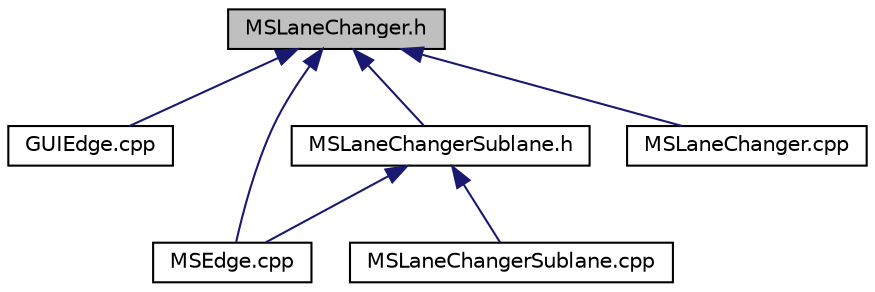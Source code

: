 digraph "MSLaneChanger.h"
{
  edge [fontname="Helvetica",fontsize="10",labelfontname="Helvetica",labelfontsize="10"];
  node [fontname="Helvetica",fontsize="10",shape=record];
  Node84 [label="MSLaneChanger.h",height=0.2,width=0.4,color="black", fillcolor="grey75", style="filled", fontcolor="black"];
  Node84 -> Node85 [dir="back",color="midnightblue",fontsize="10",style="solid",fontname="Helvetica"];
  Node85 [label="GUIEdge.cpp",height=0.2,width=0.4,color="black", fillcolor="white", style="filled",URL="$d4/d6a/_g_u_i_edge_8cpp.html"];
  Node84 -> Node86 [dir="back",color="midnightblue",fontsize="10",style="solid",fontname="Helvetica"];
  Node86 [label="MSEdge.cpp",height=0.2,width=0.4,color="black", fillcolor="white", style="filled",URL="$d1/d38/_m_s_edge_8cpp.html"];
  Node84 -> Node87 [dir="back",color="midnightblue",fontsize="10",style="solid",fontname="Helvetica"];
  Node87 [label="MSLaneChangerSublane.h",height=0.2,width=0.4,color="black", fillcolor="white", style="filled",URL="$d0/d53/_m_s_lane_changer_sublane_8h.html"];
  Node87 -> Node86 [dir="back",color="midnightblue",fontsize="10",style="solid",fontname="Helvetica"];
  Node87 -> Node88 [dir="back",color="midnightblue",fontsize="10",style="solid",fontname="Helvetica"];
  Node88 [label="MSLaneChangerSublane.cpp",height=0.2,width=0.4,color="black", fillcolor="white", style="filled",URL="$dc/d00/_m_s_lane_changer_sublane_8cpp.html"];
  Node84 -> Node89 [dir="back",color="midnightblue",fontsize="10",style="solid",fontname="Helvetica"];
  Node89 [label="MSLaneChanger.cpp",height=0.2,width=0.4,color="black", fillcolor="white", style="filled",URL="$d6/d68/_m_s_lane_changer_8cpp.html"];
}
